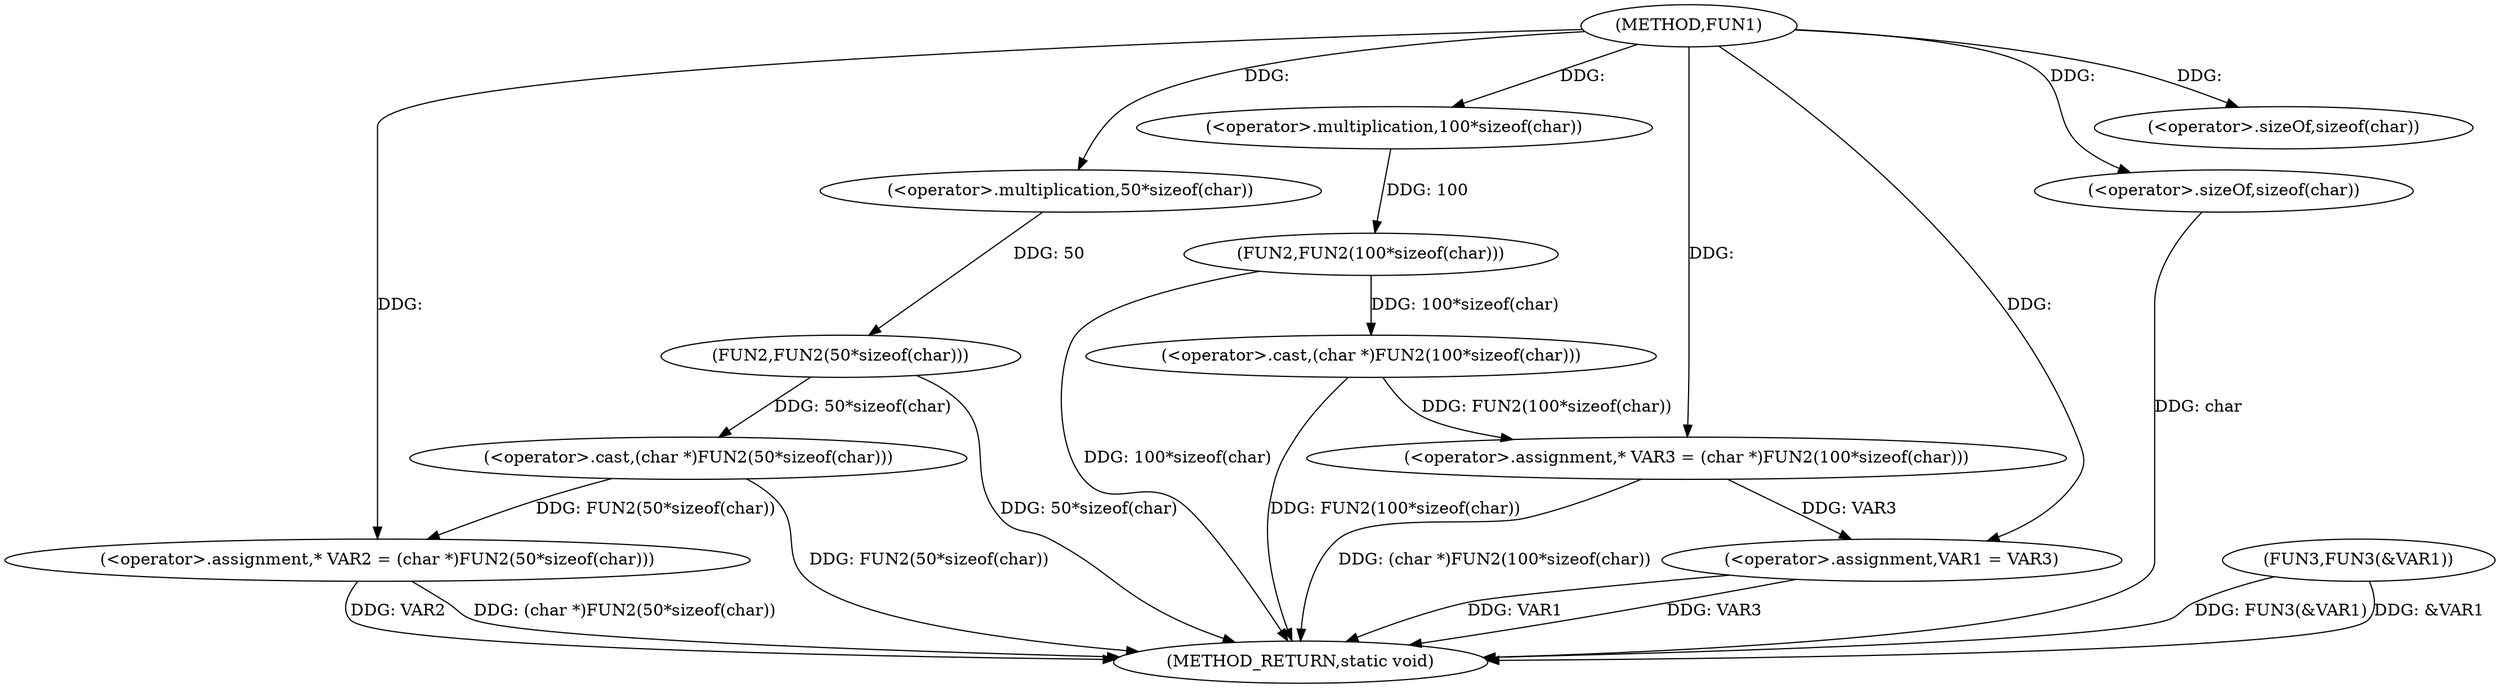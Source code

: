 digraph FUN1 {  
"1000100" [label = "(METHOD,FUN1)" ]
"1000129" [label = "(METHOD_RETURN,static void)" ]
"1000104" [label = "(<operator>.assignment,* VAR2 = (char *)FUN2(50*sizeof(char)))" ]
"1000106" [label = "(<operator>.cast,(char *)FUN2(50*sizeof(char)))" ]
"1000108" [label = "(FUN2,FUN2(50*sizeof(char)))" ]
"1000109" [label = "(<operator>.multiplication,50*sizeof(char))" ]
"1000111" [label = "(<operator>.sizeOf,sizeof(char))" ]
"1000114" [label = "(<operator>.assignment,* VAR3 = (char *)FUN2(100*sizeof(char)))" ]
"1000116" [label = "(<operator>.cast,(char *)FUN2(100*sizeof(char)))" ]
"1000118" [label = "(FUN2,FUN2(100*sizeof(char)))" ]
"1000119" [label = "(<operator>.multiplication,100*sizeof(char))" ]
"1000121" [label = "(<operator>.sizeOf,sizeof(char))" ]
"1000123" [label = "(<operator>.assignment,VAR1 = VAR3)" ]
"1000126" [label = "(FUN3,FUN3(&VAR1))" ]
  "1000126" -> "1000129"  [ label = "DDG: FUN3(&VAR1)"] 
  "1000123" -> "1000129"  [ label = "DDG: VAR3"] 
  "1000106" -> "1000129"  [ label = "DDG: FUN2(50*sizeof(char))"] 
  "1000104" -> "1000129"  [ label = "DDG: VAR2"] 
  "1000126" -> "1000129"  [ label = "DDG: &VAR1"] 
  "1000116" -> "1000129"  [ label = "DDG: FUN2(100*sizeof(char))"] 
  "1000121" -> "1000129"  [ label = "DDG: char"] 
  "1000118" -> "1000129"  [ label = "DDG: 100*sizeof(char)"] 
  "1000114" -> "1000129"  [ label = "DDG: (char *)FUN2(100*sizeof(char))"] 
  "1000123" -> "1000129"  [ label = "DDG: VAR1"] 
  "1000104" -> "1000129"  [ label = "DDG: (char *)FUN2(50*sizeof(char))"] 
  "1000108" -> "1000129"  [ label = "DDG: 50*sizeof(char)"] 
  "1000106" -> "1000104"  [ label = "DDG: FUN2(50*sizeof(char))"] 
  "1000100" -> "1000104"  [ label = "DDG: "] 
  "1000108" -> "1000106"  [ label = "DDG: 50*sizeof(char)"] 
  "1000109" -> "1000108"  [ label = "DDG: 50"] 
  "1000100" -> "1000109"  [ label = "DDG: "] 
  "1000100" -> "1000111"  [ label = "DDG: "] 
  "1000116" -> "1000114"  [ label = "DDG: FUN2(100*sizeof(char))"] 
  "1000100" -> "1000114"  [ label = "DDG: "] 
  "1000118" -> "1000116"  [ label = "DDG: 100*sizeof(char)"] 
  "1000119" -> "1000118"  [ label = "DDG: 100"] 
  "1000100" -> "1000119"  [ label = "DDG: "] 
  "1000100" -> "1000121"  [ label = "DDG: "] 
  "1000114" -> "1000123"  [ label = "DDG: VAR3"] 
  "1000100" -> "1000123"  [ label = "DDG: "] 
}
